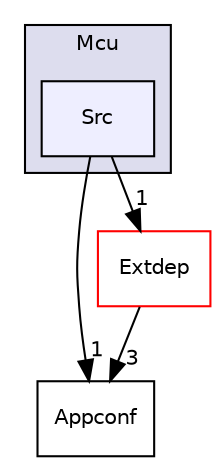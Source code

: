digraph "Kineis/App/Mcu/Src" {
  compound=true
  node [ fontsize="10", fontname="Helvetica"];
  edge [ labelfontsize="10", labelfontname="Helvetica"];
  subgraph clusterdir_6bb50a2f0076c8f8a35f09a1613f8275 {
    graph [ bgcolor="#ddddee", pencolor="black", label="Mcu" fontname="Helvetica", fontsize="10", URL="dir_6bb50a2f0076c8f8a35f09a1613f8275.html"]
  dir_2746af6fd9215695ee62a3ce52ea8276 [shape=box, label="Src", style="filled", fillcolor="#eeeeff", pencolor="black", URL="dir_2746af6fd9215695ee62a3ce52ea8276.html"];
  }
  dir_68ffa5ca8ccfa6448bd0595e797999e4 [shape=box label="Appconf" URL="dir_68ffa5ca8ccfa6448bd0595e797999e4.html"];
  dir_e4bcde167f88f305238965282a0ab06e [shape=box label="Extdep" fillcolor="white" style="filled" color="red" URL="dir_e4bcde167f88f305238965282a0ab06e.html"];
  dir_2746af6fd9215695ee62a3ce52ea8276->dir_68ffa5ca8ccfa6448bd0595e797999e4 [headlabel="1", labeldistance=1.5 headhref="dir_000025_000026.html"];
  dir_2746af6fd9215695ee62a3ce52ea8276->dir_e4bcde167f88f305238965282a0ab06e [headlabel="1", labeldistance=1.5 headhref="dir_000025_000027.html"];
  dir_e4bcde167f88f305238965282a0ab06e->dir_68ffa5ca8ccfa6448bd0595e797999e4 [headlabel="3", labeldistance=1.5 headhref="dir_000027_000026.html"];
}

